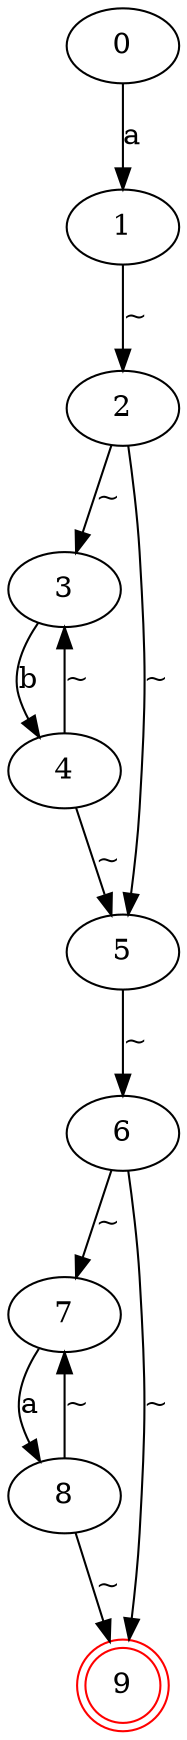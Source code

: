 digraph {
	0 [label="0"]
	1 [label="1"]
	2 [label="2"]
	3 [label="3"]
	4 [label="4"]
	5 [label="5"]
	6 [label="6"]
	7 [label="7"]
	8 [label="8"]
	9 [label="9" color=red shape=doublecircle]
	0 -> 1 [label="a"]
	1 -> 2 [label="~"]
	2 -> 3 [label="~"]
	2 -> 5 [label="~"]
	3 -> 4 [label="b"]
	4 -> 3 [label="~"]
	4 -> 5 [label="~"]
	5 -> 6 [label="~"]
	6 -> 7 [label="~"]
	6 -> 9 [label="~"]
	7 -> 8 [label="a"]
	8 -> 7 [label="~"]
	8 -> 9 [label="~"]
}